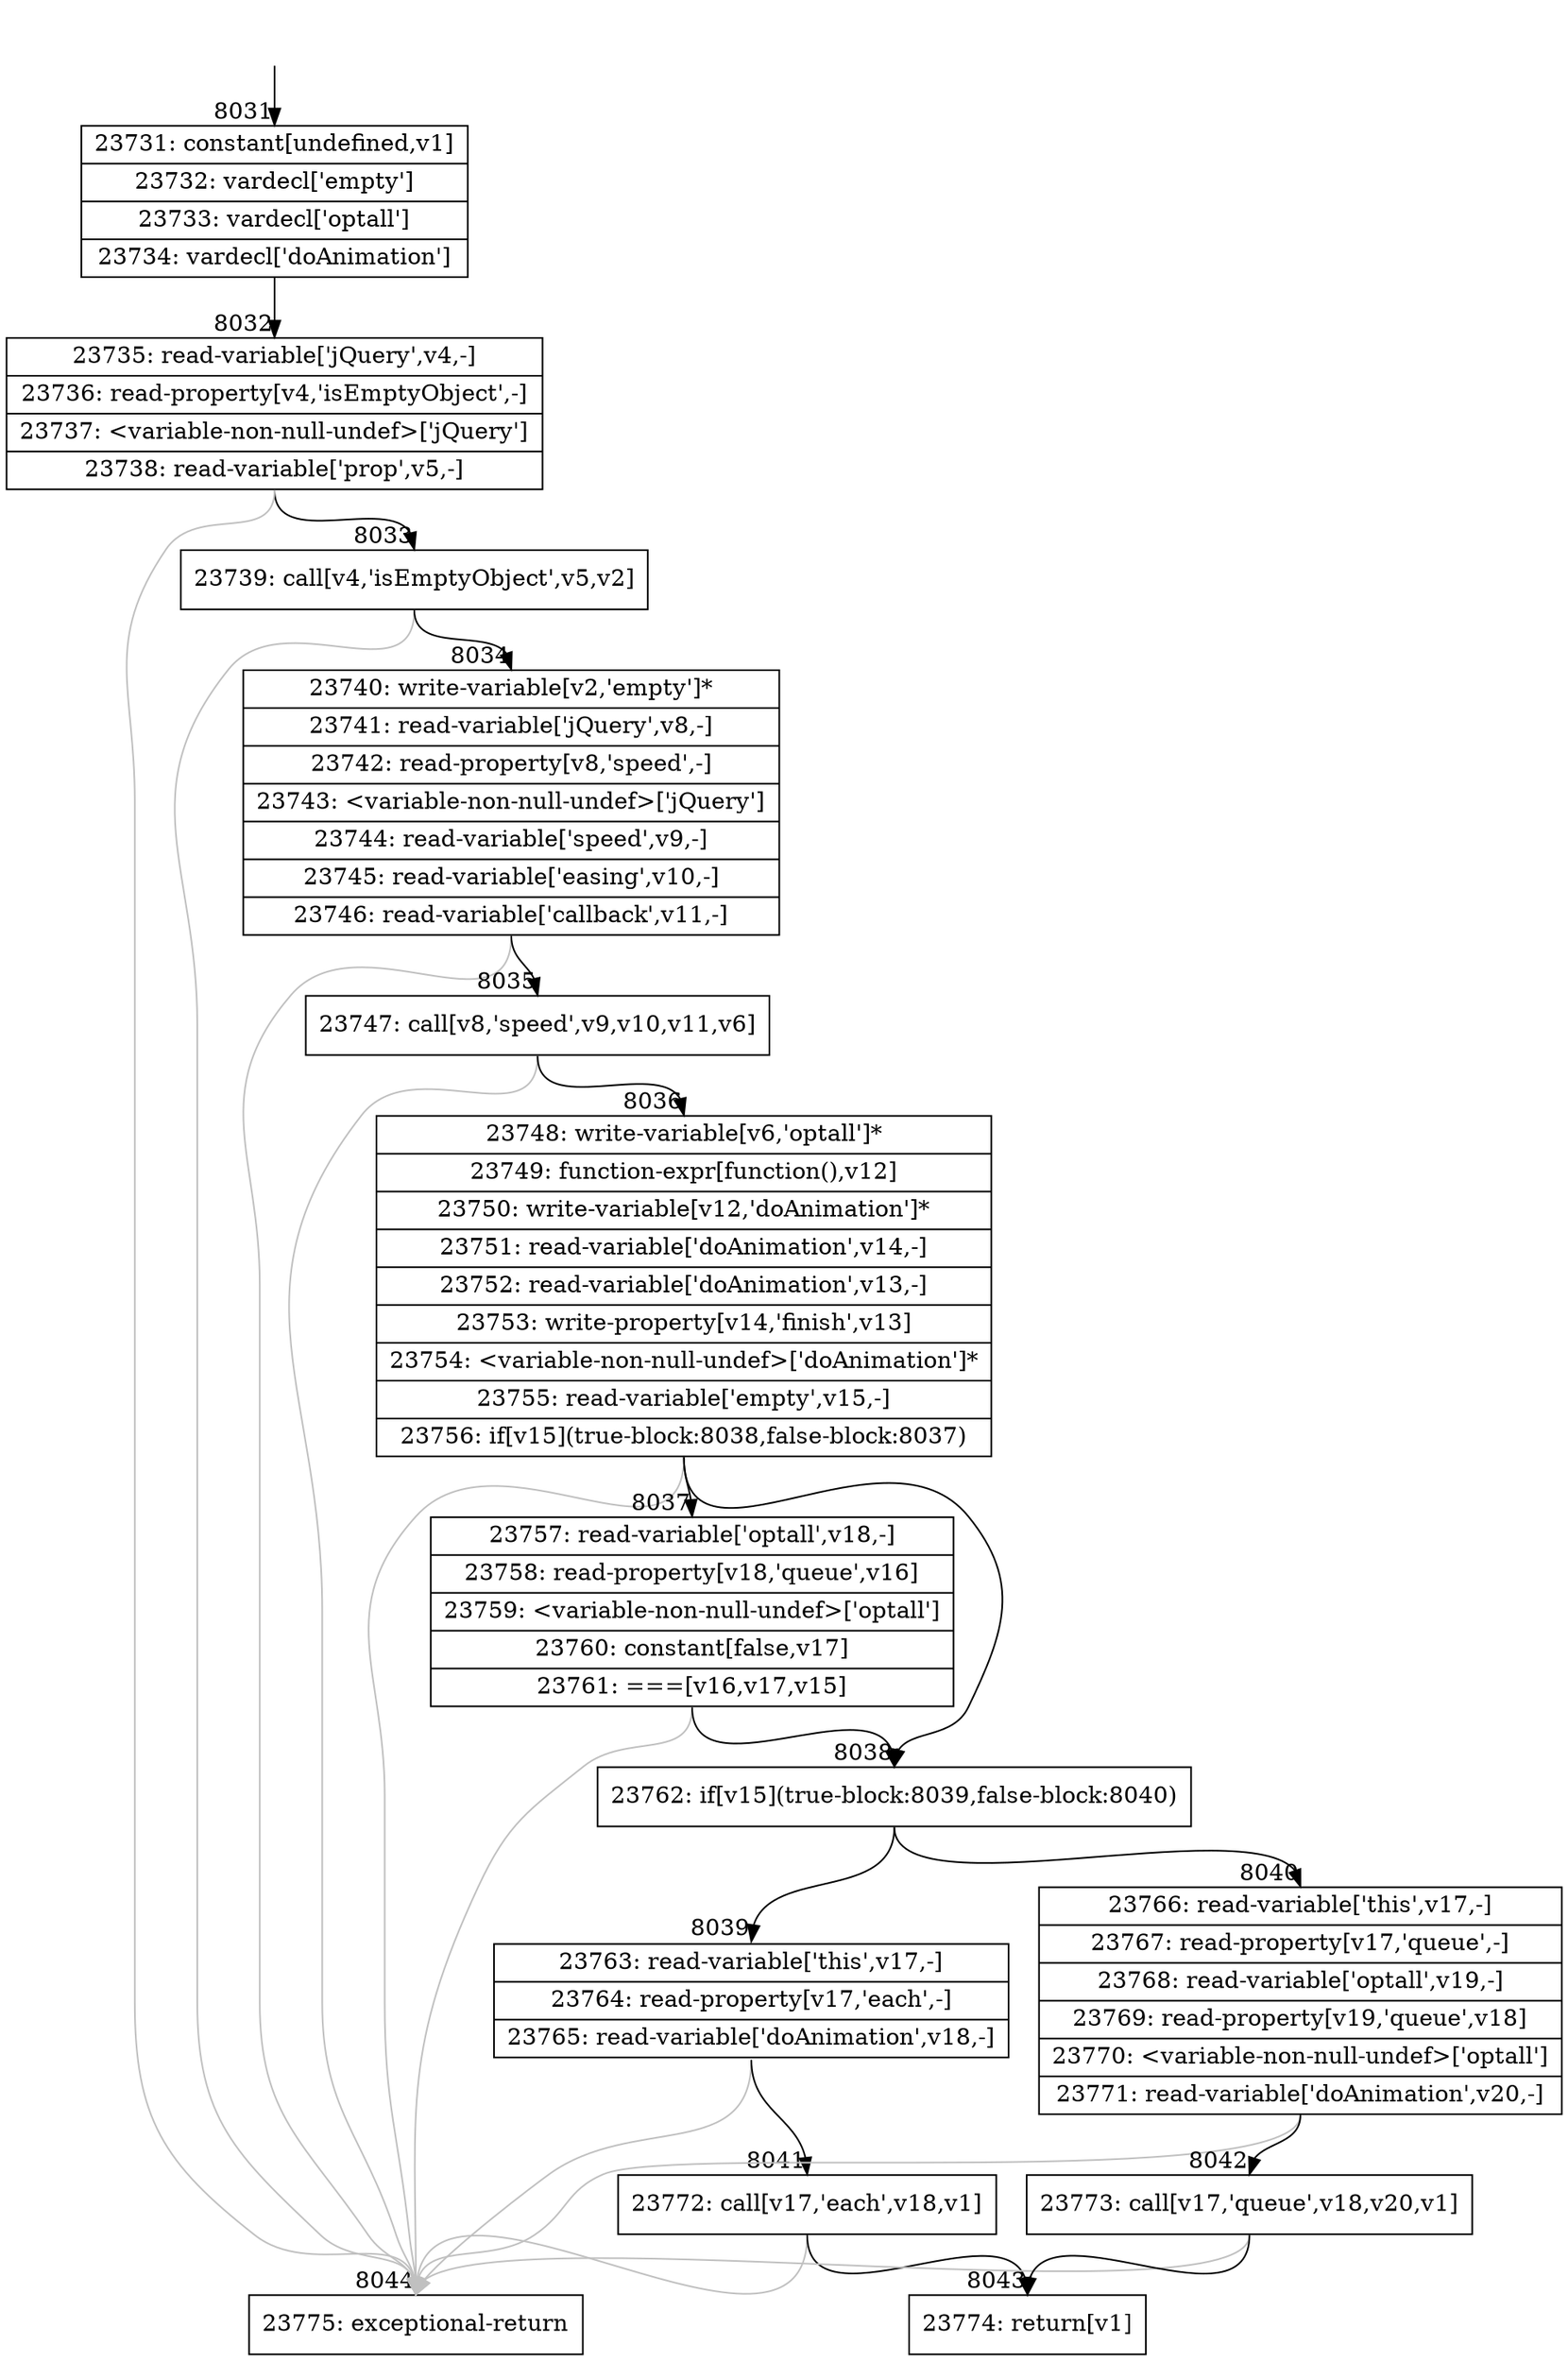 digraph {
rankdir="TD"
BB_entry515[shape=none,label=""];
BB_entry515 -> BB8031 [tailport=s, headport=n, headlabel="    8031"]
BB8031 [shape=record label="{23731: constant[undefined,v1]|23732: vardecl['empty']|23733: vardecl['optall']|23734: vardecl['doAnimation']}" ] 
BB8031 -> BB8032 [tailport=s, headport=n, headlabel="      8032"]
BB8032 [shape=record label="{23735: read-variable['jQuery',v4,-]|23736: read-property[v4,'isEmptyObject',-]|23737: \<variable-non-null-undef\>['jQuery']|23738: read-variable['prop',v5,-]}" ] 
BB8032 -> BB8033 [tailport=s, headport=n, headlabel="      8033"]
BB8032 -> BB8044 [tailport=s, headport=n, color=gray, headlabel="      8044"]
BB8033 [shape=record label="{23739: call[v4,'isEmptyObject',v5,v2]}" ] 
BB8033 -> BB8034 [tailport=s, headport=n, headlabel="      8034"]
BB8033 -> BB8044 [tailport=s, headport=n, color=gray]
BB8034 [shape=record label="{23740: write-variable[v2,'empty']*|23741: read-variable['jQuery',v8,-]|23742: read-property[v8,'speed',-]|23743: \<variable-non-null-undef\>['jQuery']|23744: read-variable['speed',v9,-]|23745: read-variable['easing',v10,-]|23746: read-variable['callback',v11,-]}" ] 
BB8034 -> BB8035 [tailport=s, headport=n, headlabel="      8035"]
BB8034 -> BB8044 [tailport=s, headport=n, color=gray]
BB8035 [shape=record label="{23747: call[v8,'speed',v9,v10,v11,v6]}" ] 
BB8035 -> BB8036 [tailport=s, headport=n, headlabel="      8036"]
BB8035 -> BB8044 [tailport=s, headport=n, color=gray]
BB8036 [shape=record label="{23748: write-variable[v6,'optall']*|23749: function-expr[function(),v12]|23750: write-variable[v12,'doAnimation']*|23751: read-variable['doAnimation',v14,-]|23752: read-variable['doAnimation',v13,-]|23753: write-property[v14,'finish',v13]|23754: \<variable-non-null-undef\>['doAnimation']*|23755: read-variable['empty',v15,-]|23756: if[v15](true-block:8038,false-block:8037)}" ] 
BB8036 -> BB8038 [tailport=s, headport=n, headlabel="      8038"]
BB8036 -> BB8037 [tailport=s, headport=n, headlabel="      8037"]
BB8036 -> BB8044 [tailport=s, headport=n, color=gray]
BB8037 [shape=record label="{23757: read-variable['optall',v18,-]|23758: read-property[v18,'queue',v16]|23759: \<variable-non-null-undef\>['optall']|23760: constant[false,v17]|23761: ===[v16,v17,v15]}" ] 
BB8037 -> BB8038 [tailport=s, headport=n]
BB8037 -> BB8044 [tailport=s, headport=n, color=gray]
BB8038 [shape=record label="{23762: if[v15](true-block:8039,false-block:8040)}" ] 
BB8038 -> BB8039 [tailport=s, headport=n, headlabel="      8039"]
BB8038 -> BB8040 [tailport=s, headport=n, headlabel="      8040"]
BB8039 [shape=record label="{23763: read-variable['this',v17,-]|23764: read-property[v17,'each',-]|23765: read-variable['doAnimation',v18,-]}" ] 
BB8039 -> BB8041 [tailport=s, headport=n, headlabel="      8041"]
BB8039 -> BB8044 [tailport=s, headport=n, color=gray]
BB8040 [shape=record label="{23766: read-variable['this',v17,-]|23767: read-property[v17,'queue',-]|23768: read-variable['optall',v19,-]|23769: read-property[v19,'queue',v18]|23770: \<variable-non-null-undef\>['optall']|23771: read-variable['doAnimation',v20,-]}" ] 
BB8040 -> BB8042 [tailport=s, headport=n, headlabel="      8042"]
BB8040 -> BB8044 [tailport=s, headport=n, color=gray]
BB8041 [shape=record label="{23772: call[v17,'each',v18,v1]}" ] 
BB8041 -> BB8043 [tailport=s, headport=n, headlabel="      8043"]
BB8041 -> BB8044 [tailport=s, headport=n, color=gray]
BB8042 [shape=record label="{23773: call[v17,'queue',v18,v20,v1]}" ] 
BB8042 -> BB8043 [tailport=s, headport=n]
BB8042 -> BB8044 [tailport=s, headport=n, color=gray]
BB8043 [shape=record label="{23774: return[v1]}" ] 
BB8044 [shape=record label="{23775: exceptional-return}" ] 
}
